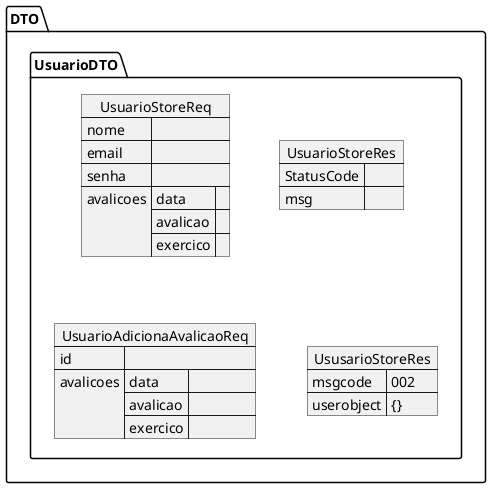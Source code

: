 @startuml
allow_mixing
package "DTO"{
    package "UsuarioDTO"{  

            json "UsuarioStoreReq" as userloginreq {
                "nome" : "",
                "email" : "",
                "senha" : "",
                "avalicoes":[{ 
                    "data": "",
                    "avalicao":"",
                    "exercico" :""
                }]
            }

            json "UsuarioStoreRes" as userloginres {
                "StatusCode" : "",
                "msg" : ""
            }
            json "UsuarioAdicionaAvalicaoReq" as UsuarioStoreq{
                "id" : "",
                "avalicoes":[{ 
                    "data": " ",
                    "avalicao":"",
                    "exercico" :""
                }]
            }

            json "UsusarioStoreRes" as usercreateres{
                "msgcode" : "002",
                "userobject": "{}"
            }
        }
            
            

}